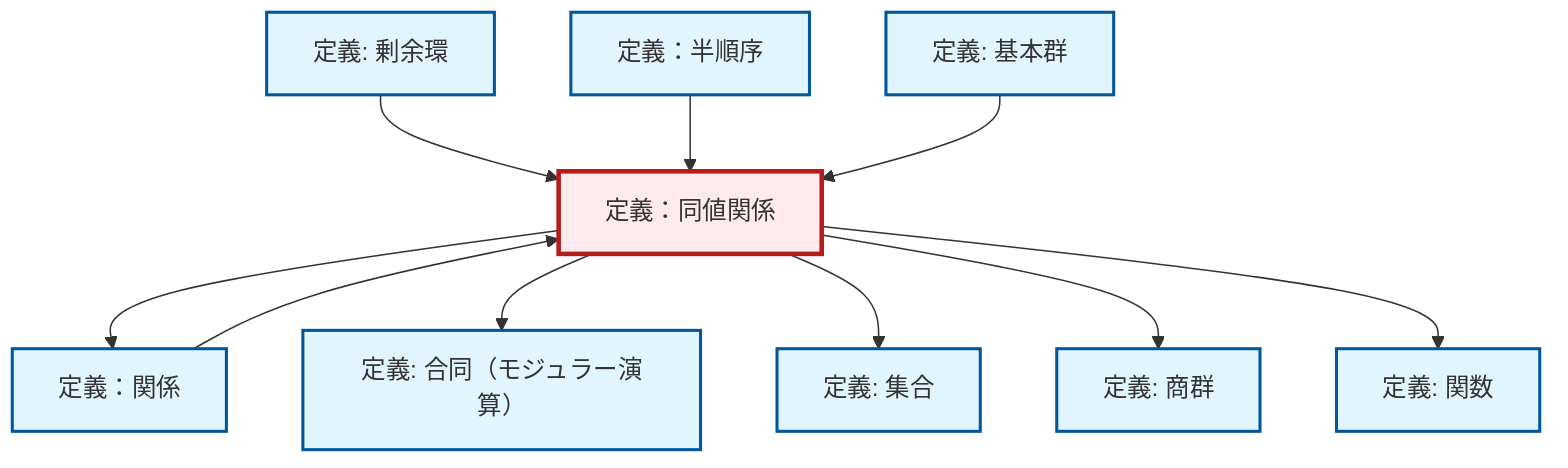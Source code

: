 graph TD
    classDef definition fill:#e1f5fe,stroke:#01579b,stroke-width:2px
    classDef theorem fill:#f3e5f5,stroke:#4a148c,stroke-width:2px
    classDef axiom fill:#fff3e0,stroke:#e65100,stroke-width:2px
    classDef example fill:#e8f5e9,stroke:#1b5e20,stroke-width:2px
    classDef current fill:#ffebee,stroke:#b71c1c,stroke-width:3px
    def-set["定義: 集合"]:::definition
    def-partial-order["定義：半順序"]:::definition
    def-quotient-group["定義: 商群"]:::definition
    def-function["定義: 関数"]:::definition
    def-congruence["定義: 合同（モジュラー演算）"]:::definition
    def-equivalence-relation["定義：同値関係"]:::definition
    def-relation["定義：関係"]:::definition
    def-fundamental-group["定義: 基本群"]:::definition
    def-quotient-ring["定義: 剰余環"]:::definition
    def-relation --> def-equivalence-relation
    def-equivalence-relation --> def-relation
    def-quotient-ring --> def-equivalence-relation
    def-equivalence-relation --> def-congruence
    def-equivalence-relation --> def-set
    def-partial-order --> def-equivalence-relation
    def-equivalence-relation --> def-quotient-group
    def-fundamental-group --> def-equivalence-relation
    def-equivalence-relation --> def-function
    class def-equivalence-relation current